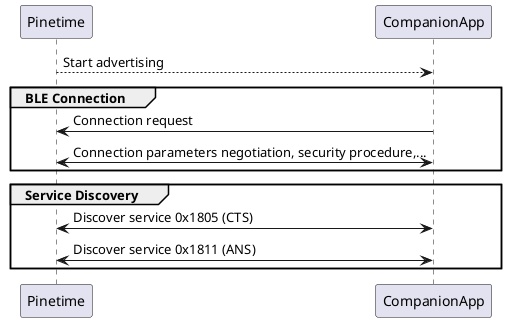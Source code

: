 @startuml
Pinetime --> CompanionApp: Start advertising

group BLE Connection
CompanionApp -> Pinetime: Connection request
CompanionApp <-> Pinetime: Connection parameters negotiation, security procedure,...
end

group Service Discovery
CompanionApp <-> Pinetime: Discover service 0x1805 (CTS)
CompanionApp <-> Pinetime: Discover service 0x1811 (ANS)
end

@enduml